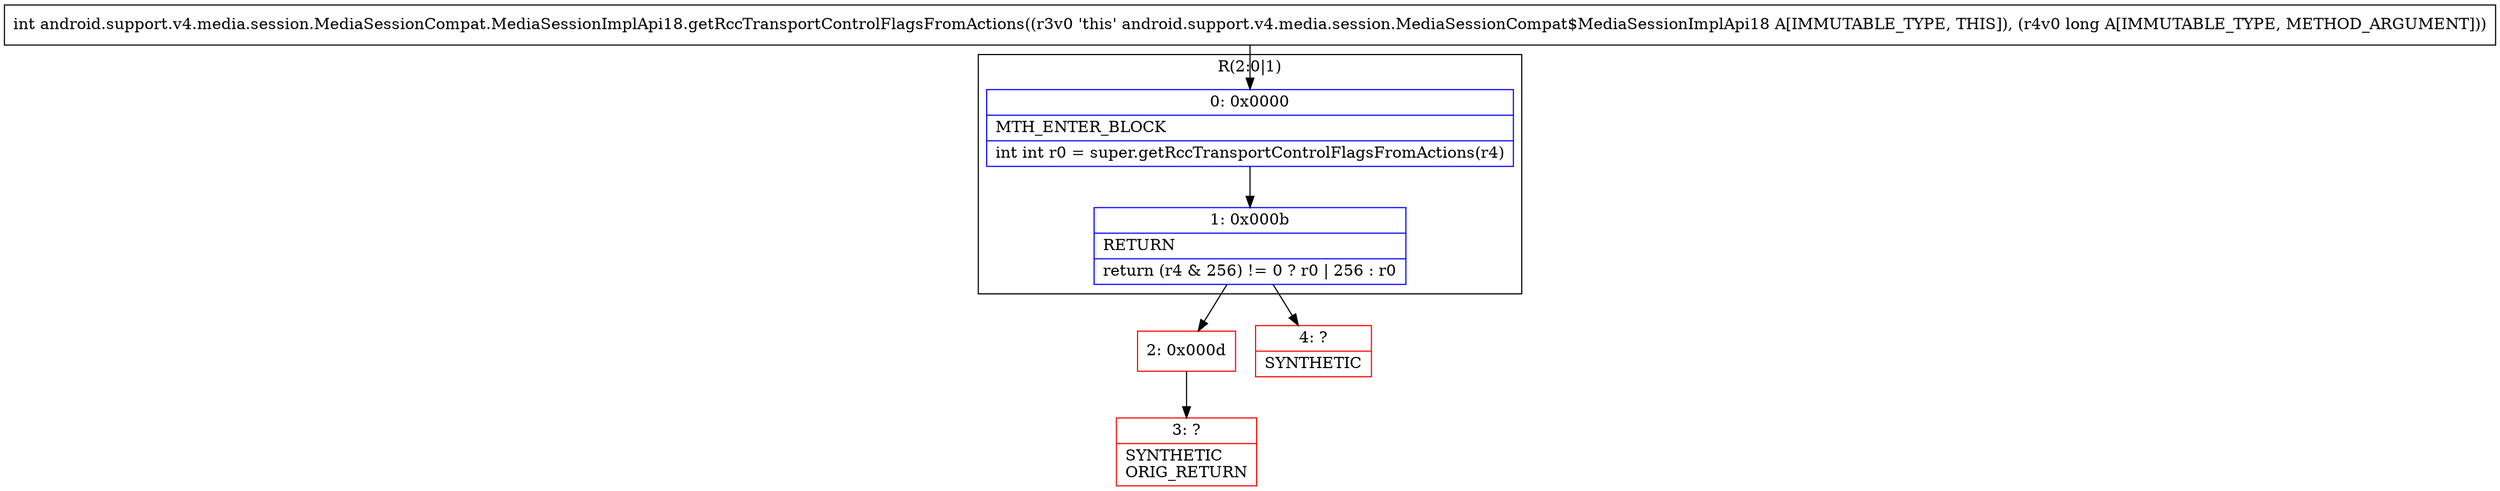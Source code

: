 digraph "CFG forandroid.support.v4.media.session.MediaSessionCompat.MediaSessionImplApi18.getRccTransportControlFlagsFromActions(J)I" {
subgraph cluster_Region_381879386 {
label = "R(2:0|1)";
node [shape=record,color=blue];
Node_0 [shape=record,label="{0\:\ 0x0000|MTH_ENTER_BLOCK\l|int int r0 = super.getRccTransportControlFlagsFromActions(r4)\l}"];
Node_1 [shape=record,label="{1\:\ 0x000b|RETURN\l|return (r4 & 256) != 0 ? r0 \| 256 : r0\l}"];
}
Node_2 [shape=record,color=red,label="{2\:\ 0x000d}"];
Node_3 [shape=record,color=red,label="{3\:\ ?|SYNTHETIC\lORIG_RETURN\l}"];
Node_4 [shape=record,color=red,label="{4\:\ ?|SYNTHETIC\l}"];
MethodNode[shape=record,label="{int android.support.v4.media.session.MediaSessionCompat.MediaSessionImplApi18.getRccTransportControlFlagsFromActions((r3v0 'this' android.support.v4.media.session.MediaSessionCompat$MediaSessionImplApi18 A[IMMUTABLE_TYPE, THIS]), (r4v0 long A[IMMUTABLE_TYPE, METHOD_ARGUMENT])) }"];
MethodNode -> Node_0;
Node_0 -> Node_1;
Node_1 -> Node_2;
Node_1 -> Node_4;
Node_2 -> Node_3;
}


